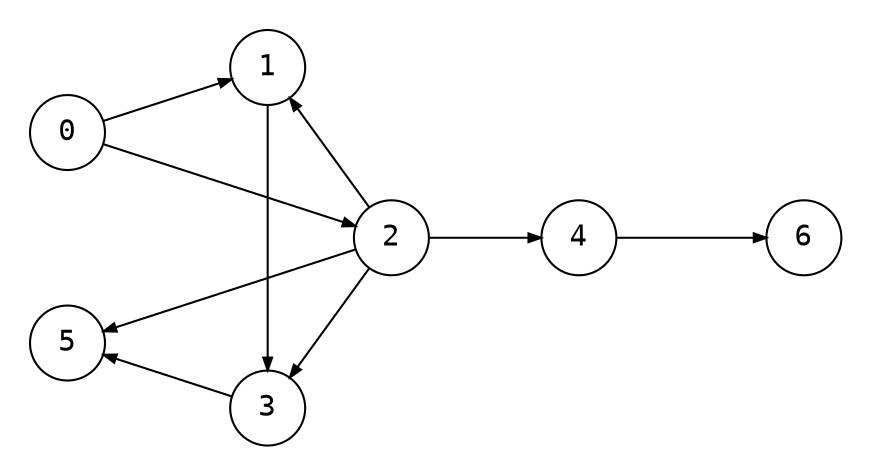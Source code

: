 digraph {
    node [shape=circle, fontname="monospace"];
    edge [arrowsize=0.6];
    layout=circo;
    pad=0.2;

    0 -> {1, 2};
    1 -> {3};
    2 -> {1, 3, 4, 5};
    3 -> {5};
    4 -> {6};
}